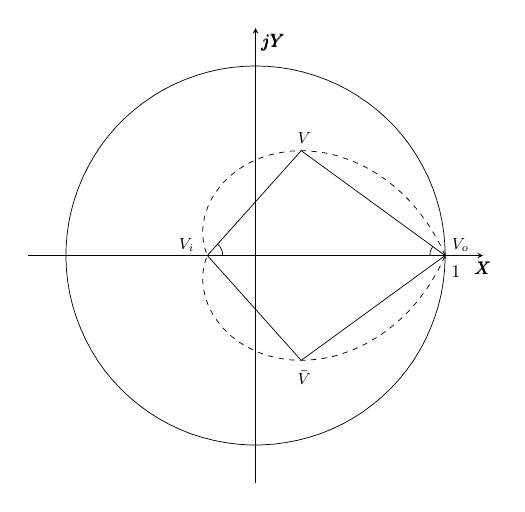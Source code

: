 % This file was created by matlab2tikz.
%
%The latest updates can be retrieved from
%  http://www.mathworks.com/matlabcentral/fileexchange/22022-matlab2tikz-matlab2tikz
%where you can also make suggestions and rate matlab2tikz.
%
%
\begin{tikzpicture}[scale=0.65]

\begin{axis}[%
  axis lines=center,
  width=3.5in,
  height=3.5in,
  scale only axis,
  xmin=-1.2,
  xmax=1.2,
  ymin=-1.2,
  ymax=1.2,
  xtick={1},
  ytick=\empty,
  xticklabel style={anchor=north west},
  xlabel={$\pmb{X}$},
  ylabel={$\pmb{jY}$},
  x label style={anchor=north}
]
\addplot [color=black, forget plot]
  table[row sep=crcr]{%
0	1\\
0.063	0.998\\
0.127	0.992\\
0.189	0.982\\
0.251	0.968\\
0.312	0.95\\
0.372	0.928\\
0.43	0.903\\
0.486	0.874\\
0.541	0.841\\
0.593	0.805\\
0.643	0.766\\
0.69	0.724\\
0.735	0.679\\
0.776	0.631\\
0.815	0.58\\
0.85	0.527\\
0.881	0.472\\
0.91	0.415\\
0.934	0.357\\
0.955	0.297\\
0.972	0.236\\
0.985	0.174\\
0.994	0.111\\
0.999	0.048\\
1.0	-0.016\\
0.997	-0.079\\
0.99	-0.142\\
0.979	-0.205\\
0.964	-0.266\\
0.945	-0.327\\
0.922	-0.386\\
0.896	-0.444\\
0.866	-0.5\\
0.833	-0.554\\
0.796	-0.606\\
0.756	-0.655\\
0.713	-0.701\\
0.667	-0.745\\
0.618	-0.786\\
0.567	-0.824\\
0.514	-0.858\\
0.458	-0.889\\
0.401	-0.916\\
0.342	-0.94\\
0.282	-0.959\\
0.22	-0.975\\
0.158	-0.987\\
0.095	-0.995\\
0.032	-0.999\\
-0.032	-0.999\\
-0.095	-0.995\\
-0.158	-0.987\\
-0.22	-0.975\\
-0.282	-0.959\\
-0.342	-0.94\\
-0.401	-0.916\\
-0.458	-0.889\\
-0.514	-0.858\\
-0.567	-0.824\\
-0.618	-0.786\\
-0.667	-0.745\\
-0.713	-0.701\\
-0.756	-0.655\\
-0.796	-0.606\\
-0.833	-0.554\\
-0.866	-0.5\\
-0.896	-0.444\\
-0.922	-0.386\\
-0.945	-0.327\\
-0.964	-0.266\\
-0.979	-0.205\\
-0.99	-0.142\\
-0.997	-0.079\\
-1.0	-0.016\\
-0.999	0.048\\
-0.994	0.111\\
-0.985	0.174\\
-0.972	0.236\\
-0.955	0.297\\
-0.934	0.357\\
-0.91	0.415\\
-0.881	0.472\\
-0.85	0.527\\
-0.815	0.58\\
-0.776	0.631\\
-0.735	0.679\\
-0.69	0.724\\
-0.643	0.766\\
-0.593	0.805\\
-0.541	0.841\\
-0.486	0.874\\
-0.43	0.903\\
-0.372	0.928\\
-0.312	0.95\\
-0.251	0.968\\
-0.189	0.982\\
-0.127	0.992\\
-0.063	0.998\\
-2.449e-16	1\\
};
\addplot [color=black, dashed, forget plot]
  table[row sep=crcr]{%
1	0\\
0.986	0.031\\
0.971	0.062\\
0.955	0.091\\
0.938	0.12\\
0.921	0.147\\
0.904	0.174\\
0.885	0.2\\
0.866	0.225\\
0.847	0.249\\
0.827	0.272\\
0.807	0.294\\
0.786	0.315\\
0.765	0.335\\
0.744	0.354\\
0.722	0.372\\
0.7	0.39\\
0.678	0.406\\
0.656	0.421\\
0.633	0.436\\
0.61	0.449\\
0.588	0.462\\
0.565	0.474\\
0.542	0.485\\
0.519	0.495\\
0.496	0.504\\
0.473	0.512\\
0.451	0.52\\
0.428	0.527\\
0.405	0.533\\
0.383	0.538\\
0.361	0.542\\
0.338	0.546\\
0.317	0.548\\
0.295	0.55\\
0.273	0.552\\
0.252	0.553\\
0.231	0.553\\
0.211	0.552\\
0.191	0.551\\
0.171	0.549\\
0.151	0.546\\
0.132	0.543\\
0.113	0.54\\
0.094	0.535\\
0.076	0.531\\
0.059	0.526\\
0.041	0.52\\
0.024	0.514\\
0.008	0.507\\
-0.008	0.5\\
-0.023	0.493\\
-0.039	0.485\\
-0.053	0.477\\
-0.067	0.469\\
-0.081	0.46\\
-0.094	0.451\\
-0.107	0.441\\
-0.119	0.432\\
-0.131	0.422\\
-0.142	0.412\\
-0.153	0.401\\
-0.164	0.391\\
-0.174	0.38\\
-0.183	0.369\\
-0.192	0.358\\
-0.2	0.347\\
-0.208	0.336\\
-0.216	0.325\\
-0.223	0.313\\
-0.23	0.302\\
-0.236	0.29\\
-0.242	0.279\\
-0.247	0.267\\
-0.252	0.256\\
-0.256	0.244\\
-0.26	0.233\\
-0.264	0.221\\
-0.267	0.21\\
-0.27	0.199\\
-0.272	0.187\\
-0.274	0.176\\
-0.276	0.165\\
-0.277	0.154\\
-0.278	0.143\\
-0.278	0.132\\
-0.278	0.122\\
-0.278	0.111\\
-0.278	0.101\\
-0.277	0.091\\
-0.276	0.081\\
-0.274	0.071\\
-0.273	0.062\\
-0.271	0.052\\
-0.269	0.043\\
-0.266	0.034\\
-0.263	0.025\\
-0.26	0.017\\
-0.257	0.008\\
-0.254	3.108e-17\\
-0.254	-3.108e-17\\
-0.257	-0.008\\
-0.26	-0.017\\
-0.263	-0.025\\
-0.266	-0.034\\
-0.269	-0.043\\
-0.271	-0.052\\
-0.273	-0.062\\
-0.274	-0.071\\
-0.276	-0.081\\
-0.277	-0.091\\
-0.278	-0.101\\
-0.278	-0.111\\
-0.278	-0.122\\
-0.278	-0.132\\
-0.278	-0.143\\
-0.277	-0.154\\
-0.276	-0.165\\
-0.274	-0.176\\
-0.272	-0.187\\
-0.27	-0.199\\
-0.267	-0.21\\
-0.264	-0.221\\
-0.26	-0.233\\
-0.256	-0.244\\
-0.252	-0.256\\
-0.247	-0.267\\
-0.242	-0.279\\
-0.236	-0.29\\
-0.23	-0.302\\
-0.223	-0.313\\
-0.216	-0.325\\
-0.208	-0.336\\
-0.2	-0.347\\
-0.192	-0.358\\
-0.183	-0.369\\
-0.174	-0.38\\
-0.164	-0.391\\
-0.153	-0.401\\
-0.142	-0.412\\
-0.131	-0.422\\
-0.119	-0.432\\
-0.107	-0.441\\
-0.094	-0.451\\
-0.081	-0.46\\
-0.067	-0.469\\
-0.053	-0.477\\
-0.039	-0.485\\
-0.023	-0.493\\
-0.008	-0.5\\
0.008	-0.507\\
0.024	-0.514\\
0.041	-0.52\\
0.059	-0.526\\
0.076	-0.531\\
0.094	-0.535\\
0.113	-0.54\\
0.132	-0.543\\
0.151	-0.546\\
0.171	-0.549\\
0.191	-0.551\\
0.211	-0.552\\
0.231	-0.553\\
0.252	-0.553\\
0.273	-0.552\\
0.295	-0.55\\
0.317	-0.548\\
0.338	-0.546\\
0.361	-0.542\\
0.383	-0.538\\
0.405	-0.533\\
0.428	-0.527\\
0.451	-0.52\\
0.473	-0.512\\
0.496	-0.504\\
0.519	-0.495\\
0.542	-0.485\\
0.565	-0.474\\
0.588	-0.462\\
0.61	-0.449\\
0.633	-0.436\\
0.656	-0.421\\
0.678	-0.406\\
0.7	-0.39\\
0.722	-0.372\\
0.744	-0.354\\
0.765	-0.335\\
0.786	-0.315\\
0.807	-0.294\\
0.827	-0.272\\
0.847	-0.249\\
0.866	-0.225\\
0.885	-0.2\\
0.904	-0.174\\
0.921	-0.147\\
0.938	-0.12\\
0.955	-0.091\\
0.971	-0.062\\
0.986	-0.031\\
1	0\\
nan	0\\
};

\addplot [color=black, forget plot]
  table[row sep=crcr]{%
  0.241 0.553\\
  -0.254 3.108e-17\\
  0.241	-0.553\\
};
\addplot [color=black, forget plot]
  table[row sep=crcr]{%
0.241	0.553\\
1	0\\
0.241	-0.553\\
};

\coordinate (A) at (0.241, 0.553);
\coordinate (B) at (-0.254, 3.108e-17);
\coordinate (C) at (1, 0);
\pic [draw, angle radius = 3mm] {angle=C--B--A};
\pic [draw, angle radius = 3mm] {angle=A--C--B};
\end{axis}

\draw (3.1,4.4) node[scale = 0.65, anchor=south] {\small $V_i$};
\draw (8.45,4.4) node[scale = 0.65, anchor=south] {\small $V_o$};
\draw (5.4,6.5) node[scale = 0.65, anchor=south] {\small $V$};
\draw (5.4,2.3) node[scale = 0.65, anchor=north] {\small $\bar{V}$};

\end{tikzpicture}%